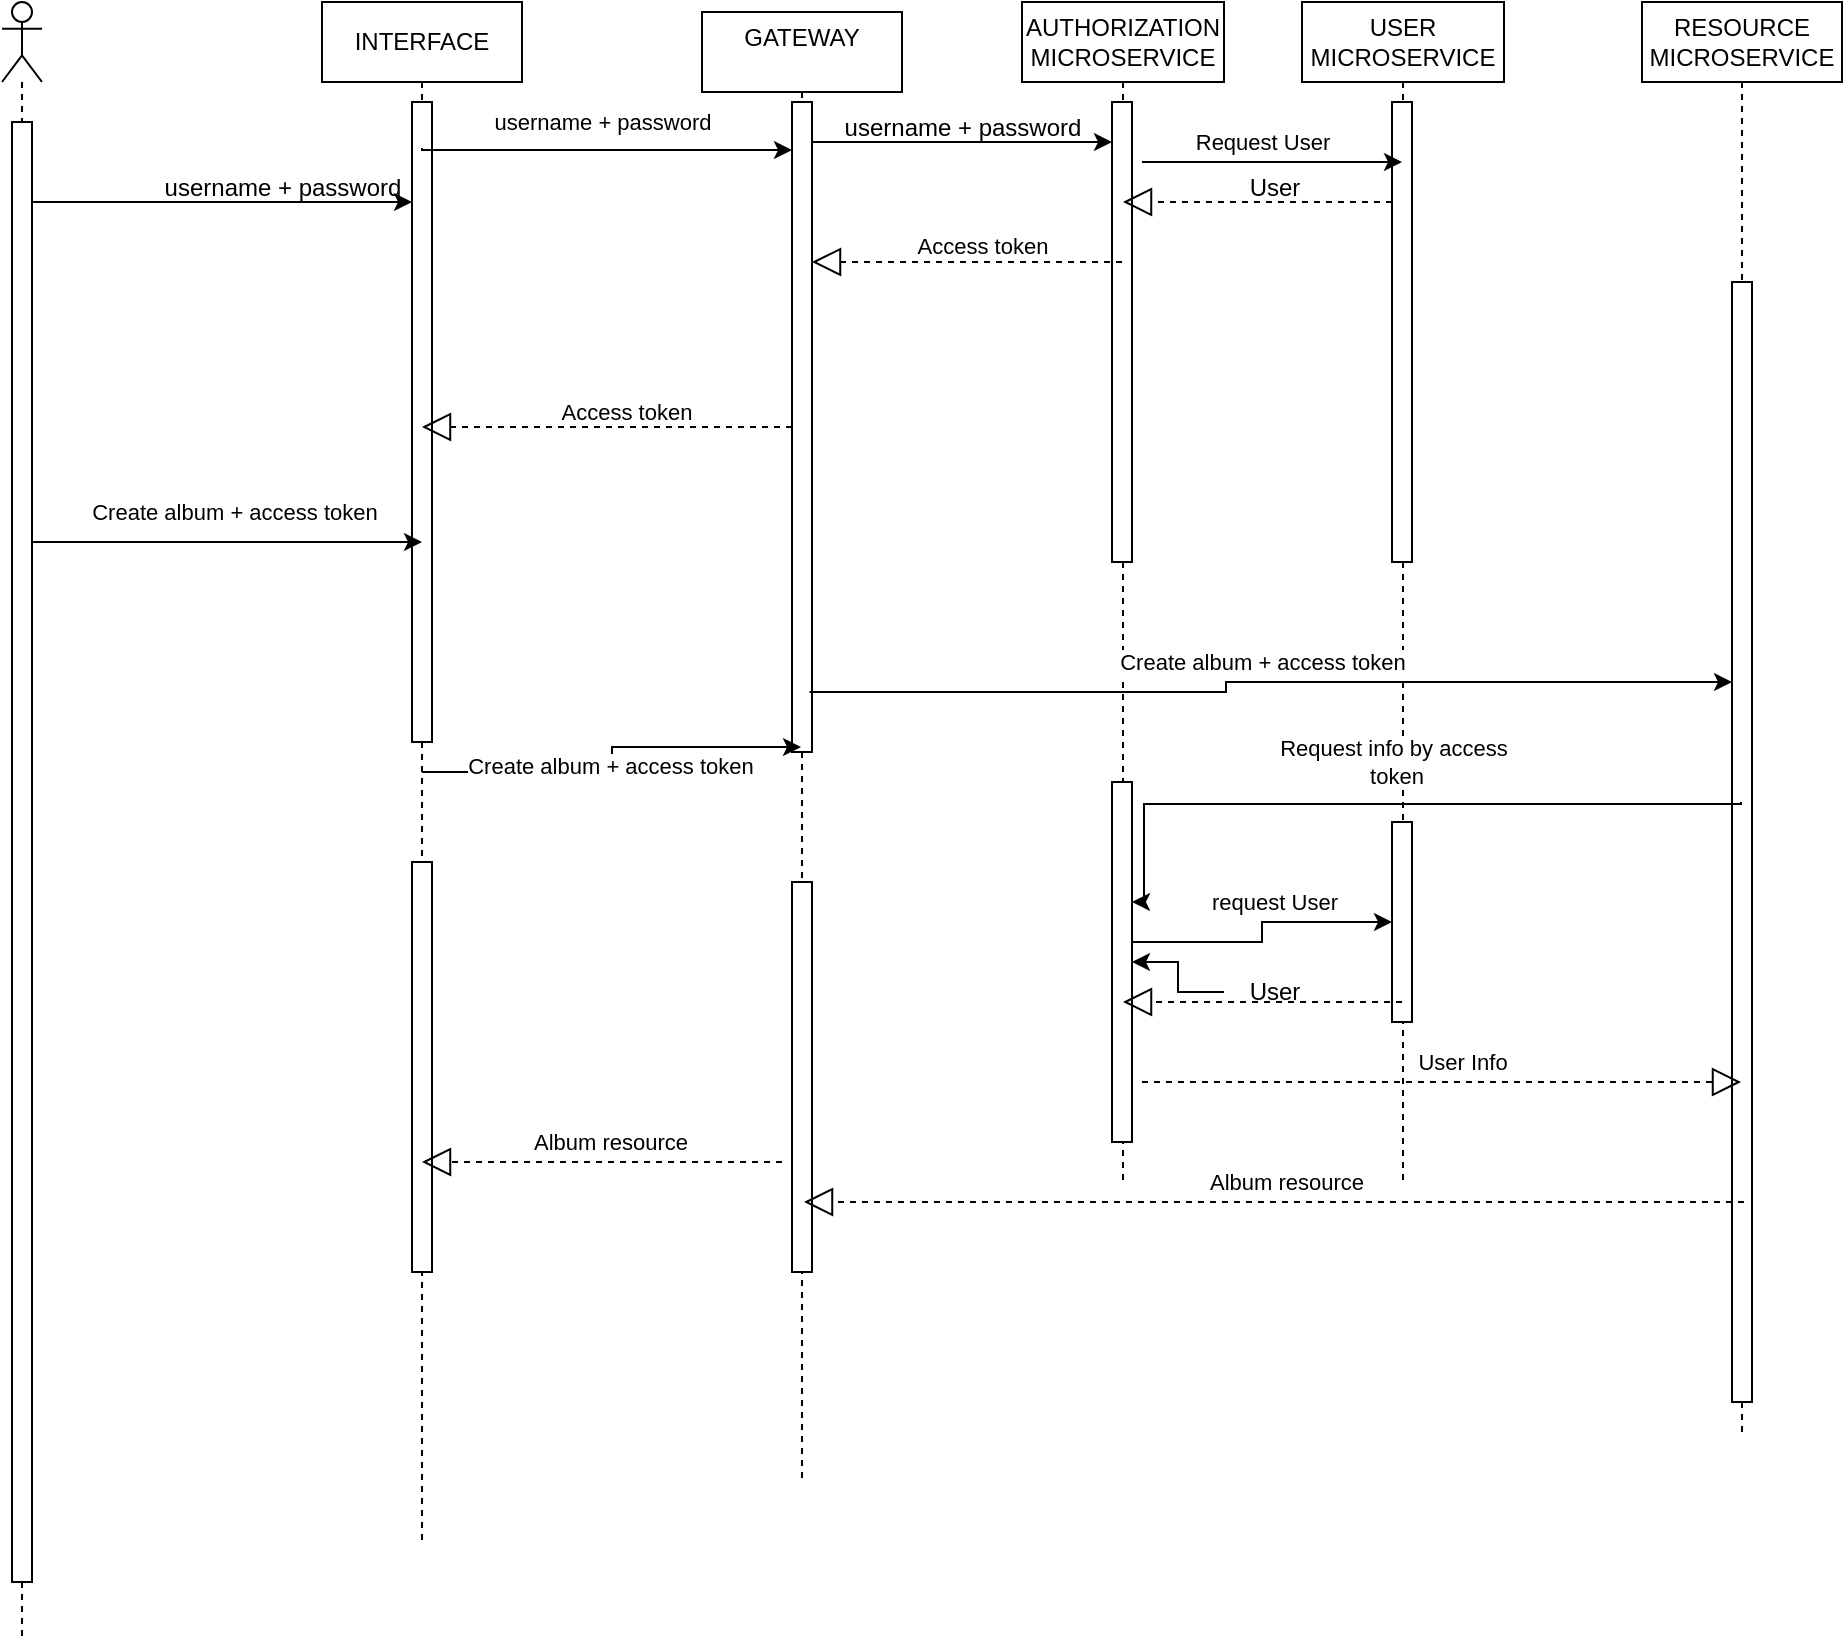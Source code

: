 <mxfile version="22.1.3" type="github">
  <diagram name="Page-1" id="2YBvvXClWsGukQMizWep">
    <mxGraphModel dx="1434" dy="781" grid="1" gridSize="10" guides="1" tooltips="1" connect="1" arrows="1" fold="1" page="1" pageScale="1" pageWidth="850" pageHeight="1100" math="0" shadow="0">
      <root>
        <mxCell id="0" />
        <mxCell id="1" parent="0" />
        <mxCell id="VJaN8FSAXTTDZ96irmdg-2" value="INTERFACE" style="shape=umlLifeline;perimeter=lifelinePerimeter;whiteSpace=wrap;html=1;container=1;dropTarget=0;collapsible=0;recursiveResize=0;outlineConnect=0;portConstraint=eastwest;newEdgeStyle={&quot;curved&quot;:0,&quot;rounded&quot;:0};size=40;" vertex="1" parent="1">
          <mxGeometry x="180" y="40" width="100" height="770" as="geometry" />
        </mxCell>
        <mxCell id="VJaN8FSAXTTDZ96irmdg-7" value="" style="html=1;points=[[0,0,0,0,5],[0,1,0,0,-5],[1,0,0,0,5],[1,1,0,0,-5]];perimeter=orthogonalPerimeter;outlineConnect=0;targetShapes=umlLifeline;portConstraint=eastwest;newEdgeStyle={&quot;curved&quot;:0,&quot;rounded&quot;:0};" vertex="1" parent="VJaN8FSAXTTDZ96irmdg-2">
          <mxGeometry x="45" y="50" width="10" height="320" as="geometry" />
        </mxCell>
        <mxCell id="VJaN8FSAXTTDZ96irmdg-65" value="" style="html=1;points=[[0,0,0,0,5],[0,1,0,0,-5],[1,0,0,0,5],[1,1,0,0,-5]];perimeter=orthogonalPerimeter;outlineConnect=0;targetShapes=umlLifeline;portConstraint=eastwest;newEdgeStyle={&quot;curved&quot;:0,&quot;rounded&quot;:0};" vertex="1" parent="VJaN8FSAXTTDZ96irmdg-2">
          <mxGeometry x="45" y="430" width="10" height="205" as="geometry" />
        </mxCell>
        <mxCell id="VJaN8FSAXTTDZ96irmdg-1" value="" style="shape=umlLifeline;perimeter=lifelinePerimeter;whiteSpace=wrap;html=1;container=1;dropTarget=0;collapsible=0;recursiveResize=0;outlineConnect=0;portConstraint=eastwest;newEdgeStyle={&quot;curved&quot;:0,&quot;rounded&quot;:0};participant=umlActor;" vertex="1" parent="1">
          <mxGeometry x="20" y="40" width="20" height="820" as="geometry" />
        </mxCell>
        <mxCell id="VJaN8FSAXTTDZ96irmdg-3" value="" style="html=1;points=[[0,0,0,0,5],[0,1,0,0,-5],[1,0,0,0,5],[1,1,0,0,-5]];perimeter=orthogonalPerimeter;outlineConnect=0;targetShapes=umlLifeline;portConstraint=eastwest;newEdgeStyle={&quot;curved&quot;:0,&quot;rounded&quot;:0};" vertex="1" parent="VJaN8FSAXTTDZ96irmdg-1">
          <mxGeometry x="5" y="60" width="10" height="730" as="geometry" />
        </mxCell>
        <mxCell id="VJaN8FSAXTTDZ96irmdg-4" value="&lt;div&gt;GATEWAY&lt;/div&gt;&lt;div&gt;&lt;br&gt;&lt;/div&gt;" style="shape=umlLifeline;perimeter=lifelinePerimeter;whiteSpace=wrap;html=1;container=1;dropTarget=0;collapsible=0;recursiveResize=0;outlineConnect=0;portConstraint=eastwest;newEdgeStyle={&quot;curved&quot;:0,&quot;rounded&quot;:0};size=40;" vertex="1" parent="1">
          <mxGeometry x="370" y="45" width="100" height="735" as="geometry" />
        </mxCell>
        <mxCell id="VJaN8FSAXTTDZ96irmdg-8" value="" style="html=1;points=[[0,0,0,0,5],[0,1,0,0,-5],[1,0,0,0,5],[1,1,0,0,-5]];perimeter=orthogonalPerimeter;outlineConnect=0;targetShapes=umlLifeline;portConstraint=eastwest;newEdgeStyle={&quot;curved&quot;:0,&quot;rounded&quot;:0};" vertex="1" parent="VJaN8FSAXTTDZ96irmdg-4">
          <mxGeometry x="45" y="45" width="10" height="325" as="geometry" />
        </mxCell>
        <mxCell id="VJaN8FSAXTTDZ96irmdg-66" value="" style="html=1;points=[[0,0,0,0,5],[0,1,0,0,-5],[1,0,0,0,5],[1,1,0,0,-5]];perimeter=orthogonalPerimeter;outlineConnect=0;targetShapes=umlLifeline;portConstraint=eastwest;newEdgeStyle={&quot;curved&quot;:0,&quot;rounded&quot;:0};" vertex="1" parent="VJaN8FSAXTTDZ96irmdg-4">
          <mxGeometry x="45" y="435" width="10" height="195" as="geometry" />
        </mxCell>
        <mxCell id="VJaN8FSAXTTDZ96irmdg-5" value="&lt;div&gt;AUTHORIZATION&lt;/div&gt;&lt;div&gt;MICROSERVICE&lt;/div&gt;" style="shape=umlLifeline;perimeter=lifelinePerimeter;whiteSpace=wrap;html=1;container=1;dropTarget=0;collapsible=0;recursiveResize=0;outlineConnect=0;portConstraint=eastwest;newEdgeStyle={&quot;curved&quot;:0,&quot;rounded&quot;:0};size=40;" vertex="1" parent="1">
          <mxGeometry x="530" y="40" width="101" height="590" as="geometry" />
        </mxCell>
        <mxCell id="VJaN8FSAXTTDZ96irmdg-9" value="" style="html=1;points=[[0,0,0,0,5],[0,1,0,0,-5],[1,0,0,0,5],[1,1,0,0,-5]];perimeter=orthogonalPerimeter;outlineConnect=0;targetShapes=umlLifeline;portConstraint=eastwest;newEdgeStyle={&quot;curved&quot;:0,&quot;rounded&quot;:0};" vertex="1" parent="VJaN8FSAXTTDZ96irmdg-5">
          <mxGeometry x="45" y="50" width="10" height="230" as="geometry" />
        </mxCell>
        <mxCell id="VJaN8FSAXTTDZ96irmdg-39" value="" style="html=1;points=[[0,0,0,0,5],[0,1,0,0,-5],[1,0,0,0,5],[1,1,0,0,-5]];perimeter=orthogonalPerimeter;outlineConnect=0;targetShapes=umlLifeline;portConstraint=eastwest;newEdgeStyle={&quot;curved&quot;:0,&quot;rounded&quot;:0};" vertex="1" parent="VJaN8FSAXTTDZ96irmdg-5">
          <mxGeometry x="45" y="390" width="10" height="180" as="geometry" />
        </mxCell>
        <mxCell id="VJaN8FSAXTTDZ96irmdg-6" value="&lt;div&gt;RESOURCE&lt;/div&gt;&lt;div&gt;MICROSERVICE&lt;br&gt;&lt;/div&gt;" style="shape=umlLifeline;perimeter=lifelinePerimeter;whiteSpace=wrap;html=1;container=1;dropTarget=0;collapsible=0;recursiveResize=0;outlineConnect=0;portConstraint=eastwest;newEdgeStyle={&quot;curved&quot;:0,&quot;rounded&quot;:0};size=40;" vertex="1" parent="1">
          <mxGeometry x="840" y="40" width="100" height="715" as="geometry" />
        </mxCell>
        <mxCell id="VJaN8FSAXTTDZ96irmdg-10" value="" style="html=1;points=[[0,0,0,0,5],[0,1,0,0,-5],[1,0,0,0,5],[1,1,0,0,-5]];perimeter=orthogonalPerimeter;outlineConnect=0;targetShapes=umlLifeline;portConstraint=eastwest;newEdgeStyle={&quot;curved&quot;:0,&quot;rounded&quot;:0};" vertex="1" parent="VJaN8FSAXTTDZ96irmdg-6">
          <mxGeometry x="45" y="140" width="10" height="560" as="geometry" />
        </mxCell>
        <mxCell id="VJaN8FSAXTTDZ96irmdg-14" style="edgeStyle=orthogonalEdgeStyle;rounded=0;orthogonalLoop=1;jettySize=auto;html=1;curved=0;" edge="1" parent="1" source="VJaN8FSAXTTDZ96irmdg-3" target="VJaN8FSAXTTDZ96irmdg-7">
          <mxGeometry relative="1" as="geometry">
            <mxPoint x="170" y="300" as="targetPoint" />
            <Array as="points">
              <mxPoint x="170" y="140" />
              <mxPoint x="170" y="140" />
            </Array>
          </mxGeometry>
        </mxCell>
        <mxCell id="VJaN8FSAXTTDZ96irmdg-15" value="username + password" style="text;html=1;align=center;verticalAlign=middle;resizable=0;points=[];autosize=1;strokeColor=none;fillColor=none;" vertex="1" parent="1">
          <mxGeometry x="90" y="118" width="140" height="30" as="geometry" />
        </mxCell>
        <mxCell id="VJaN8FSAXTTDZ96irmdg-17" style="edgeStyle=orthogonalEdgeStyle;rounded=0;orthogonalLoop=1;jettySize=auto;html=1;curved=0;" edge="1" parent="1" target="VJaN8FSAXTTDZ96irmdg-8">
          <mxGeometry relative="1" as="geometry">
            <mxPoint x="230" y="113" as="sourcePoint" />
            <mxPoint x="410" y="118" as="targetPoint" />
            <Array as="points">
              <mxPoint x="230" y="114" />
            </Array>
          </mxGeometry>
        </mxCell>
        <mxCell id="VJaN8FSAXTTDZ96irmdg-19" value="username + password" style="edgeLabel;html=1;align=center;verticalAlign=middle;resizable=0;points=[];" vertex="1" connectable="0" parent="VJaN8FSAXTTDZ96irmdg-17">
          <mxGeometry x="0.075" y="-2" relative="1" as="geometry">
            <mxPoint x="-9" y="-16" as="offset" />
          </mxGeometry>
        </mxCell>
        <mxCell id="VJaN8FSAXTTDZ96irmdg-22" value="" style="edgeStyle=none;orthogonalLoop=1;jettySize=auto;html=1;rounded=0;" edge="1" parent="1" source="VJaN8FSAXTTDZ96irmdg-8" target="VJaN8FSAXTTDZ96irmdg-9">
          <mxGeometry width="100" relative="1" as="geometry">
            <mxPoint x="380" y="130" as="sourcePoint" />
            <mxPoint x="480" y="130" as="targetPoint" />
            <Array as="points">
              <mxPoint x="510" y="110" />
            </Array>
          </mxGeometry>
        </mxCell>
        <mxCell id="VJaN8FSAXTTDZ96irmdg-23" value="username + password" style="text;html=1;align=center;verticalAlign=middle;resizable=0;points=[];autosize=1;strokeColor=none;fillColor=none;" vertex="1" parent="1">
          <mxGeometry x="430" y="88" width="140" height="30" as="geometry" />
        </mxCell>
        <mxCell id="VJaN8FSAXTTDZ96irmdg-25" value="USER MICROSERVICE" style="shape=umlLifeline;perimeter=lifelinePerimeter;whiteSpace=wrap;html=1;container=1;dropTarget=0;collapsible=0;recursiveResize=0;outlineConnect=0;portConstraint=eastwest;newEdgeStyle={&quot;curved&quot;:0,&quot;rounded&quot;:0};size=40;" vertex="1" parent="1">
          <mxGeometry x="670" y="40" width="101" height="590" as="geometry" />
        </mxCell>
        <mxCell id="VJaN8FSAXTTDZ96irmdg-26" value="" style="html=1;points=[[0,0,0,0,5],[0,1,0,0,-5],[1,0,0,0,5],[1,1,0,0,-5]];perimeter=orthogonalPerimeter;outlineConnect=0;targetShapes=umlLifeline;portConstraint=eastwest;newEdgeStyle={&quot;curved&quot;:0,&quot;rounded&quot;:0};" vertex="1" parent="VJaN8FSAXTTDZ96irmdg-25">
          <mxGeometry x="45" y="50" width="10" height="230" as="geometry" />
        </mxCell>
        <mxCell id="VJaN8FSAXTTDZ96irmdg-54" value="" style="html=1;points=[[0,0,0,0,5],[0,1,0,0,-5],[1,0,0,0,5],[1,1,0,0,-5]];perimeter=orthogonalPerimeter;outlineConnect=0;targetShapes=umlLifeline;portConstraint=eastwest;newEdgeStyle={&quot;curved&quot;:0,&quot;rounded&quot;:0};" vertex="1" parent="VJaN8FSAXTTDZ96irmdg-25">
          <mxGeometry x="45" y="410" width="10" height="100" as="geometry" />
        </mxCell>
        <mxCell id="VJaN8FSAXTTDZ96irmdg-28" value="" style="edgeStyle=none;orthogonalLoop=1;jettySize=auto;html=1;rounded=0;" edge="1" parent="1">
          <mxGeometry width="100" relative="1" as="geometry">
            <mxPoint x="590" y="120" as="sourcePoint" />
            <mxPoint x="720" y="120" as="targetPoint" />
            <Array as="points" />
          </mxGeometry>
        </mxCell>
        <mxCell id="VJaN8FSAXTTDZ96irmdg-29" value="Request User" style="edgeLabel;html=1;align=center;verticalAlign=middle;resizable=0;points=[];" vertex="1" connectable="0" parent="VJaN8FSAXTTDZ96irmdg-28">
          <mxGeometry x="-0.385" relative="1" as="geometry">
            <mxPoint x="20" y="-10" as="offset" />
          </mxGeometry>
        </mxCell>
        <mxCell id="VJaN8FSAXTTDZ96irmdg-30" value="" style="endArrow=block;dashed=1;endFill=0;endSize=12;html=1;rounded=0;" edge="1" parent="1" source="VJaN8FSAXTTDZ96irmdg-26" target="VJaN8FSAXTTDZ96irmdg-5">
          <mxGeometry width="160" relative="1" as="geometry">
            <mxPoint x="710" y="170" as="sourcePoint" />
            <mxPoint x="870" y="170" as="targetPoint" />
            <Array as="points">
              <mxPoint x="680" y="140" />
            </Array>
          </mxGeometry>
        </mxCell>
        <mxCell id="VJaN8FSAXTTDZ96irmdg-31" value="&lt;div&gt;User&lt;/div&gt;" style="text;html=1;align=center;verticalAlign=middle;resizable=0;points=[];autosize=1;strokeColor=none;fillColor=none;" vertex="1" parent="1">
          <mxGeometry x="631" y="118" width="50" height="30" as="geometry" />
        </mxCell>
        <mxCell id="VJaN8FSAXTTDZ96irmdg-32" value="" style="endArrow=block;dashed=1;endFill=0;endSize=12;html=1;rounded=0;" edge="1" parent="1" target="VJaN8FSAXTTDZ96irmdg-8">
          <mxGeometry width="160" relative="1" as="geometry">
            <mxPoint x="580" y="170" as="sourcePoint" />
            <mxPoint x="450" y="170" as="targetPoint" />
          </mxGeometry>
        </mxCell>
        <mxCell id="VJaN8FSAXTTDZ96irmdg-34" value="Text" style="edgeLabel;html=1;align=center;verticalAlign=middle;resizable=0;points=[];" vertex="1" connectable="0" parent="VJaN8FSAXTTDZ96irmdg-32">
          <mxGeometry x="-0.084" y="-9" relative="1" as="geometry">
            <mxPoint as="offset" />
          </mxGeometry>
        </mxCell>
        <mxCell id="VJaN8FSAXTTDZ96irmdg-35" value="Access token" style="edgeLabel;html=1;align=center;verticalAlign=middle;resizable=0;points=[];" vertex="1" connectable="0" parent="VJaN8FSAXTTDZ96irmdg-32">
          <mxGeometry x="-0.097" y="-8" relative="1" as="geometry">
            <mxPoint as="offset" />
          </mxGeometry>
        </mxCell>
        <mxCell id="VJaN8FSAXTTDZ96irmdg-36" value="" style="endArrow=block;dashed=1;endFill=0;endSize=12;html=1;rounded=0;" edge="1" parent="1" source="VJaN8FSAXTTDZ96irmdg-8" target="VJaN8FSAXTTDZ96irmdg-2">
          <mxGeometry width="160" relative="1" as="geometry">
            <mxPoint x="425" y="178" as="sourcePoint" />
            <mxPoint x="270" y="178" as="targetPoint" />
          </mxGeometry>
        </mxCell>
        <mxCell id="VJaN8FSAXTTDZ96irmdg-37" value="Text" style="edgeLabel;html=1;align=center;verticalAlign=middle;resizable=0;points=[];" vertex="1" connectable="0" parent="VJaN8FSAXTTDZ96irmdg-36">
          <mxGeometry x="-0.084" y="-9" relative="1" as="geometry">
            <mxPoint as="offset" />
          </mxGeometry>
        </mxCell>
        <mxCell id="VJaN8FSAXTTDZ96irmdg-38" value="Access token" style="edgeLabel;html=1;align=center;verticalAlign=middle;resizable=0;points=[];" vertex="1" connectable="0" parent="VJaN8FSAXTTDZ96irmdg-36">
          <mxGeometry x="-0.097" y="-8" relative="1" as="geometry">
            <mxPoint as="offset" />
          </mxGeometry>
        </mxCell>
        <mxCell id="VJaN8FSAXTTDZ96irmdg-40" style="edgeStyle=orthogonalEdgeStyle;rounded=0;orthogonalLoop=1;jettySize=auto;html=1;curved=0;" edge="1" parent="1">
          <mxGeometry relative="1" as="geometry">
            <mxPoint x="35.5" y="310" as="sourcePoint" />
            <mxPoint x="230" y="310" as="targetPoint" />
            <Array as="points">
              <mxPoint x="50.5" y="310" />
              <mxPoint x="50.5" y="310" />
            </Array>
          </mxGeometry>
        </mxCell>
        <mxCell id="VJaN8FSAXTTDZ96irmdg-41" value="Create album + access token" style="edgeLabel;html=1;align=center;verticalAlign=middle;resizable=0;points=[];" vertex="1" connectable="0" parent="VJaN8FSAXTTDZ96irmdg-40">
          <mxGeometry x="0.356" relative="1" as="geometry">
            <mxPoint x="-32" y="-15" as="offset" />
          </mxGeometry>
        </mxCell>
        <mxCell id="VJaN8FSAXTTDZ96irmdg-47" style="edgeStyle=orthogonalEdgeStyle;rounded=0;orthogonalLoop=1;jettySize=auto;html=1;curved=0;" edge="1" parent="1" source="VJaN8FSAXTTDZ96irmdg-2" target="VJaN8FSAXTTDZ96irmdg-4">
          <mxGeometry relative="1" as="geometry" />
        </mxCell>
        <mxCell id="VJaN8FSAXTTDZ96irmdg-48" value="&lt;div&gt;Create album + access token &lt;/div&gt;" style="edgeLabel;html=1;align=center;verticalAlign=middle;resizable=0;points=[];" vertex="1" connectable="0" parent="VJaN8FSAXTTDZ96irmdg-47">
          <mxGeometry x="-0.025" y="1" relative="1" as="geometry">
            <mxPoint as="offset" />
          </mxGeometry>
        </mxCell>
        <mxCell id="VJaN8FSAXTTDZ96irmdg-49" style="edgeStyle=orthogonalEdgeStyle;rounded=0;orthogonalLoop=1;jettySize=auto;html=1;curved=0;" edge="1" parent="1" target="VJaN8FSAXTTDZ96irmdg-10">
          <mxGeometry relative="1" as="geometry">
            <mxPoint x="423.75" y="385" as="sourcePoint" />
            <mxPoint x="888.25" y="320" as="targetPoint" />
            <Array as="points">
              <mxPoint x="632" y="385" />
              <mxPoint x="632" y="380" />
            </Array>
          </mxGeometry>
        </mxCell>
        <mxCell id="VJaN8FSAXTTDZ96irmdg-51" value="&lt;div&gt;Create album + access token &lt;/div&gt;" style="edgeLabel;html=1;align=center;verticalAlign=middle;resizable=0;points=[];" vertex="1" connectable="0" parent="VJaN8FSAXTTDZ96irmdg-49">
          <mxGeometry x="-0.18" y="3" relative="1" as="geometry">
            <mxPoint x="35" y="-12" as="offset" />
          </mxGeometry>
        </mxCell>
        <mxCell id="VJaN8FSAXTTDZ96irmdg-52" style="edgeStyle=orthogonalEdgeStyle;rounded=0;orthogonalLoop=1;jettySize=auto;html=1;curved=0;" edge="1" parent="1" target="VJaN8FSAXTTDZ96irmdg-39">
          <mxGeometry relative="1" as="geometry">
            <mxPoint x="590" y="490" as="targetPoint" />
            <mxPoint x="889.5" y="440" as="sourcePoint" />
            <Array as="points">
              <mxPoint x="890" y="441" />
              <mxPoint x="591" y="441" />
              <mxPoint x="591" y="490" />
            </Array>
          </mxGeometry>
        </mxCell>
        <mxCell id="VJaN8FSAXTTDZ96irmdg-53" value="&lt;div&gt;Request info by access&amp;nbsp;&lt;/div&gt;&lt;div&gt;token&lt;/div&gt;" style="edgeLabel;html=1;align=center;verticalAlign=middle;resizable=0;points=[];" vertex="1" connectable="0" parent="VJaN8FSAXTTDZ96irmdg-52">
          <mxGeometry x="0.036" y="3" relative="1" as="geometry">
            <mxPoint x="10" y="-24" as="offset" />
          </mxGeometry>
        </mxCell>
        <mxCell id="VJaN8FSAXTTDZ96irmdg-55" style="edgeStyle=orthogonalEdgeStyle;rounded=0;orthogonalLoop=1;jettySize=auto;html=1;curved=0;" edge="1" parent="1" source="VJaN8FSAXTTDZ96irmdg-39" target="VJaN8FSAXTTDZ96irmdg-54">
          <mxGeometry relative="1" as="geometry">
            <Array as="points">
              <mxPoint x="650" y="510" />
              <mxPoint x="650" y="500" />
            </Array>
          </mxGeometry>
        </mxCell>
        <mxCell id="VJaN8FSAXTTDZ96irmdg-56" value="request User" style="edgeLabel;html=1;align=center;verticalAlign=middle;resizable=0;points=[];" vertex="1" connectable="0" parent="VJaN8FSAXTTDZ96irmdg-55">
          <mxGeometry x="0.1" relative="1" as="geometry">
            <mxPoint x="4" y="-10" as="offset" />
          </mxGeometry>
        </mxCell>
        <mxCell id="VJaN8FSAXTTDZ96irmdg-57" value="" style="endArrow=block;dashed=1;endFill=0;endSize=12;html=1;rounded=0;" edge="1" parent="1" target="VJaN8FSAXTTDZ96irmdg-5">
          <mxGeometry width="160" relative="1" as="geometry">
            <mxPoint x="720" y="540" as="sourcePoint" />
            <mxPoint x="880" y="540" as="targetPoint" />
          </mxGeometry>
        </mxCell>
        <mxCell id="VJaN8FSAXTTDZ96irmdg-60" value="" style="edgeStyle=orthogonalEdgeStyle;rounded=0;orthogonalLoop=1;jettySize=auto;html=1;" edge="1" parent="1" source="VJaN8FSAXTTDZ96irmdg-58" target="VJaN8FSAXTTDZ96irmdg-39">
          <mxGeometry relative="1" as="geometry" />
        </mxCell>
        <mxCell id="VJaN8FSAXTTDZ96irmdg-58" value="&lt;div&gt;User&lt;/div&gt;" style="text;html=1;align=center;verticalAlign=middle;resizable=0;points=[];autosize=1;strokeColor=none;fillColor=none;" vertex="1" parent="1">
          <mxGeometry x="631" y="520" width="50" height="30" as="geometry" />
        </mxCell>
        <mxCell id="VJaN8FSAXTTDZ96irmdg-63" value="" style="endArrow=block;dashed=1;endFill=0;endSize=12;html=1;rounded=0;" edge="1" parent="1">
          <mxGeometry width="160" relative="1" as="geometry">
            <mxPoint x="590" y="580" as="sourcePoint" />
            <mxPoint x="889.5" y="580" as="targetPoint" />
          </mxGeometry>
        </mxCell>
        <mxCell id="VJaN8FSAXTTDZ96irmdg-64" value="User Info" style="edgeLabel;html=1;align=center;verticalAlign=middle;resizable=0;points=[];" vertex="1" connectable="0" parent="VJaN8FSAXTTDZ96irmdg-63">
          <mxGeometry x="-0.579" y="2" relative="1" as="geometry">
            <mxPoint x="97" y="-8" as="offset" />
          </mxGeometry>
        </mxCell>
        <mxCell id="VJaN8FSAXTTDZ96irmdg-69" value="" style="endArrow=block;dashed=1;endFill=0;endSize=12;html=1;rounded=0;" edge="1" parent="1">
          <mxGeometry width="160" relative="1" as="geometry">
            <mxPoint x="891" y="640" as="sourcePoint" />
            <mxPoint x="421" y="640" as="targetPoint" />
            <Array as="points">
              <mxPoint x="501.5" y="640" />
            </Array>
          </mxGeometry>
        </mxCell>
        <mxCell id="VJaN8FSAXTTDZ96irmdg-70" value="Album resource" style="edgeLabel;html=1;align=center;verticalAlign=middle;resizable=0;points=[];" vertex="1" connectable="0" parent="VJaN8FSAXTTDZ96irmdg-69">
          <mxGeometry x="-0.018" y="1" relative="1" as="geometry">
            <mxPoint x="2" y="-11" as="offset" />
          </mxGeometry>
        </mxCell>
        <mxCell id="VJaN8FSAXTTDZ96irmdg-71" value="" style="endArrow=block;dashed=1;endFill=0;endSize=12;html=1;rounded=0;" edge="1" parent="1">
          <mxGeometry width="160" relative="1" as="geometry">
            <mxPoint x="410" y="620" as="sourcePoint" />
            <mxPoint x="230" y="620" as="targetPoint" />
          </mxGeometry>
        </mxCell>
        <mxCell id="VJaN8FSAXTTDZ96irmdg-72" value="Album resource" style="edgeLabel;html=1;align=center;verticalAlign=middle;resizable=0;points=[];" vertex="1" connectable="0" parent="VJaN8FSAXTTDZ96irmdg-71">
          <mxGeometry x="-0.018" y="1" relative="1" as="geometry">
            <mxPoint x="2" y="-11" as="offset" />
          </mxGeometry>
        </mxCell>
      </root>
    </mxGraphModel>
  </diagram>
</mxfile>
